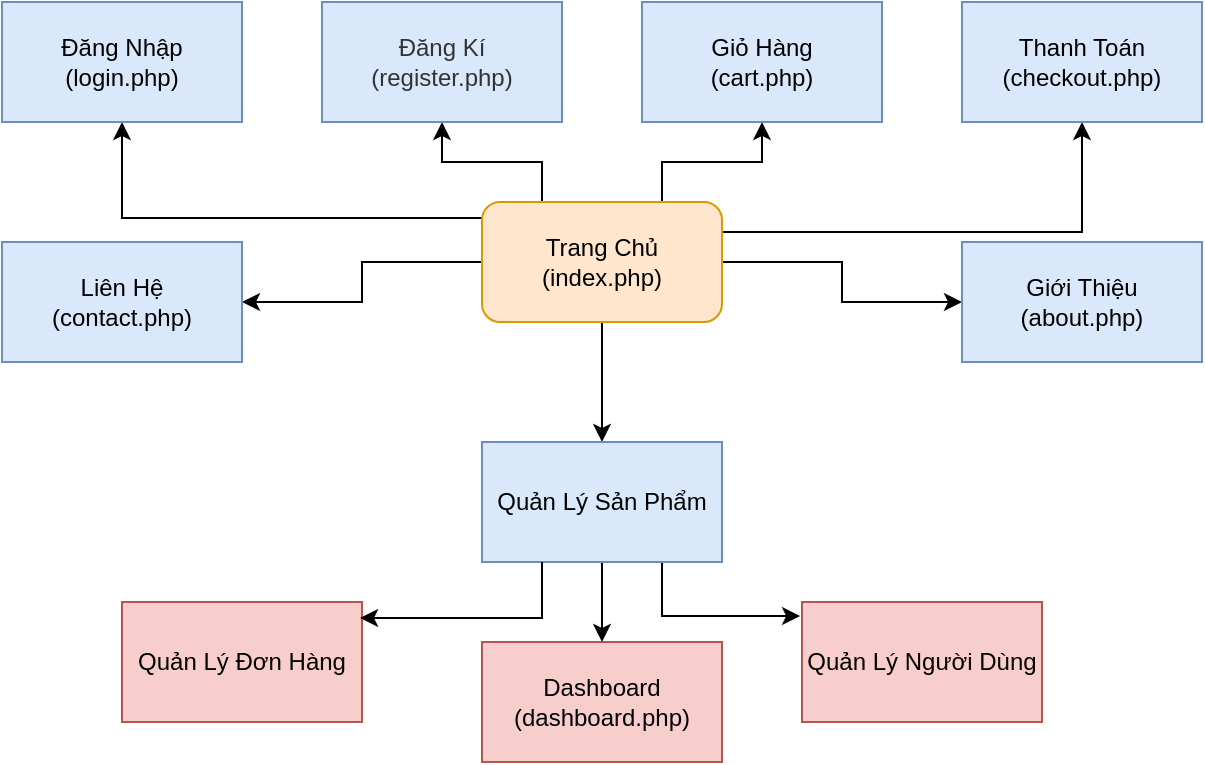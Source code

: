 <mxfile version="28.0.7">
  <diagram name="Trang-1" id="13fvjdlcboOZi4hpFnMQ">
    <mxGraphModel dx="1426" dy="785" grid="1" gridSize="10" guides="1" tooltips="1" connect="1" arrows="1" fold="1" page="1" pageScale="1" pageWidth="827" pageHeight="1169" math="0" shadow="0">
      <root>
        <mxCell id="0" />
        <mxCell id="1" parent="0" />
        <mxCell id="KtxfmhvGYq7J2-BO2nsI-14" style="edgeStyle=orthogonalEdgeStyle;rounded=0;orthogonalLoop=1;jettySize=auto;html=1;exitX=0.5;exitY=1;exitDx=0;exitDy=0;entryX=0.5;entryY=0;entryDx=0;entryDy=0;" edge="1" parent="1" source="KtxfmhvGYq7J2-BO2nsI-1" target="KtxfmhvGYq7J2-BO2nsI-11">
          <mxGeometry relative="1" as="geometry" />
        </mxCell>
        <mxCell id="KtxfmhvGYq7J2-BO2nsI-15" style="edgeStyle=orthogonalEdgeStyle;rounded=0;orthogonalLoop=1;jettySize=auto;html=1;exitX=0;exitY=0.5;exitDx=0;exitDy=0;" edge="1" parent="1" source="KtxfmhvGYq7J2-BO2nsI-1" target="KtxfmhvGYq7J2-BO2nsI-6">
          <mxGeometry relative="1" as="geometry" />
        </mxCell>
        <mxCell id="KtxfmhvGYq7J2-BO2nsI-16" style="edgeStyle=orthogonalEdgeStyle;rounded=0;orthogonalLoop=1;jettySize=auto;html=1;exitX=0.008;exitY=0.133;exitDx=0;exitDy=0;entryX=0.5;entryY=1;entryDx=0;entryDy=0;exitPerimeter=0;" edge="1" parent="1" source="KtxfmhvGYq7J2-BO2nsI-1" target="KtxfmhvGYq7J2-BO2nsI-2">
          <mxGeometry relative="1" as="geometry" />
        </mxCell>
        <mxCell id="KtxfmhvGYq7J2-BO2nsI-17" style="edgeStyle=orthogonalEdgeStyle;rounded=0;orthogonalLoop=1;jettySize=auto;html=1;exitX=0.25;exitY=0;exitDx=0;exitDy=0;entryX=0.5;entryY=1;entryDx=0;entryDy=0;" edge="1" parent="1" source="KtxfmhvGYq7J2-BO2nsI-1" target="KtxfmhvGYq7J2-BO2nsI-3">
          <mxGeometry relative="1" as="geometry" />
        </mxCell>
        <mxCell id="KtxfmhvGYq7J2-BO2nsI-18" style="edgeStyle=orthogonalEdgeStyle;rounded=0;orthogonalLoop=1;jettySize=auto;html=1;exitX=0.75;exitY=0;exitDx=0;exitDy=0;entryX=0.5;entryY=1;entryDx=0;entryDy=0;" edge="1" parent="1" source="KtxfmhvGYq7J2-BO2nsI-1" target="KtxfmhvGYq7J2-BO2nsI-4">
          <mxGeometry relative="1" as="geometry" />
        </mxCell>
        <mxCell id="KtxfmhvGYq7J2-BO2nsI-19" style="edgeStyle=orthogonalEdgeStyle;rounded=0;orthogonalLoop=1;jettySize=auto;html=1;exitX=1;exitY=0.5;exitDx=0;exitDy=0;entryX=0;entryY=0.5;entryDx=0;entryDy=0;" edge="1" parent="1" source="KtxfmhvGYq7J2-BO2nsI-1" target="KtxfmhvGYq7J2-BO2nsI-7">
          <mxGeometry relative="1" as="geometry" />
        </mxCell>
        <mxCell id="KtxfmhvGYq7J2-BO2nsI-20" style="edgeStyle=orthogonalEdgeStyle;rounded=0;orthogonalLoop=1;jettySize=auto;html=1;exitX=1;exitY=0.25;exitDx=0;exitDy=0;entryX=0.5;entryY=1;entryDx=0;entryDy=0;" edge="1" parent="1" source="KtxfmhvGYq7J2-BO2nsI-1" target="KtxfmhvGYq7J2-BO2nsI-5">
          <mxGeometry relative="1" as="geometry" />
        </mxCell>
        <mxCell id="KtxfmhvGYq7J2-BO2nsI-1" value="Trang Chủ&lt;div&gt;(index.php)&lt;/div&gt;" style="rounded=1;whiteSpace=wrap;html=1;fillColor=#ffe6cc;strokeColor=#d79b00;" vertex="1" parent="1">
          <mxGeometry x="320" y="280" width="120" height="60" as="geometry" />
        </mxCell>
        <mxCell id="KtxfmhvGYq7J2-BO2nsI-2" value="Đăng Nhập&lt;div&gt;(login.php)&lt;/div&gt;" style="rounded=0;whiteSpace=wrap;html=1;fillColor=#dae8fc;strokeColor=#6c8ebf;" vertex="1" parent="1">
          <mxGeometry x="80" y="180" width="120" height="60" as="geometry" />
        </mxCell>
        <mxCell id="KtxfmhvGYq7J2-BO2nsI-3" value="Đăng Kí&lt;div&gt;(register.php)&lt;/div&gt;" style="rounded=0;whiteSpace=wrap;html=1;fillColor=#dae8fc;fontColor=#333333;strokeColor=#6c8ebf;" vertex="1" parent="1">
          <mxGeometry x="240" y="180" width="120" height="60" as="geometry" />
        </mxCell>
        <mxCell id="KtxfmhvGYq7J2-BO2nsI-4" value="Giỏ Hàng&lt;div&gt;(cart.php)&lt;/div&gt;" style="rounded=0;whiteSpace=wrap;html=1;fillColor=#dae8fc;strokeColor=#6c8ebf;" vertex="1" parent="1">
          <mxGeometry x="400" y="180" width="120" height="60" as="geometry" />
        </mxCell>
        <mxCell id="KtxfmhvGYq7J2-BO2nsI-5" value="Thanh Toán&lt;div&gt;(checkout.php)&lt;/div&gt;" style="rounded=0;whiteSpace=wrap;html=1;fillColor=#dae8fc;strokeColor=#6c8ebf;" vertex="1" parent="1">
          <mxGeometry x="560" y="180" width="120" height="60" as="geometry" />
        </mxCell>
        <mxCell id="KtxfmhvGYq7J2-BO2nsI-6" value="Liên Hệ&lt;div&gt;(contact.php)&lt;/div&gt;" style="rounded=0;whiteSpace=wrap;html=1;fillColor=#dae8fc;strokeColor=#6c8ebf;" vertex="1" parent="1">
          <mxGeometry x="80" y="300" width="120" height="60" as="geometry" />
        </mxCell>
        <mxCell id="KtxfmhvGYq7J2-BO2nsI-7" value="Giới Thiệu&lt;div&gt;(about.php)&lt;/div&gt;" style="rounded=0;whiteSpace=wrap;html=1;fillColor=#dae8fc;strokeColor=#6c8ebf;" vertex="1" parent="1">
          <mxGeometry x="560" y="300" width="120" height="60" as="geometry" />
        </mxCell>
        <mxCell id="KtxfmhvGYq7J2-BO2nsI-9" value="Dashboard&lt;div&gt;(dashboard.php)&lt;/div&gt;" style="rounded=0;whiteSpace=wrap;html=1;fillColor=#f8cecc;strokeColor=#b85450;" vertex="1" parent="1">
          <mxGeometry x="320" y="500" width="120" height="60" as="geometry" />
        </mxCell>
        <mxCell id="KtxfmhvGYq7J2-BO2nsI-10" value="Quản Lý Đơn Hàng" style="rounded=0;whiteSpace=wrap;html=1;fillColor=#f8cecc;strokeColor=#b85450;" vertex="1" parent="1">
          <mxGeometry x="140" y="480" width="120" height="60" as="geometry" />
        </mxCell>
        <mxCell id="KtxfmhvGYq7J2-BO2nsI-23" style="edgeStyle=orthogonalEdgeStyle;rounded=0;orthogonalLoop=1;jettySize=auto;html=1;exitX=0.75;exitY=1;exitDx=0;exitDy=0;entryX=-0.008;entryY=0.117;entryDx=0;entryDy=0;entryPerimeter=0;" edge="1" parent="1" source="KtxfmhvGYq7J2-BO2nsI-11" target="KtxfmhvGYq7J2-BO2nsI-12">
          <mxGeometry relative="1" as="geometry" />
        </mxCell>
        <mxCell id="KtxfmhvGYq7J2-BO2nsI-24" style="edgeStyle=orthogonalEdgeStyle;rounded=0;orthogonalLoop=1;jettySize=auto;html=1;exitX=0.5;exitY=1;exitDx=0;exitDy=0;entryX=0.5;entryY=0;entryDx=0;entryDy=0;" edge="1" parent="1" source="KtxfmhvGYq7J2-BO2nsI-11" target="KtxfmhvGYq7J2-BO2nsI-9">
          <mxGeometry relative="1" as="geometry" />
        </mxCell>
        <mxCell id="KtxfmhvGYq7J2-BO2nsI-11" value="Quản Lý Sản Phẩm" style="rounded=0;whiteSpace=wrap;html=1;fillColor=#dae8fc;strokeColor=#6c8ebf;" vertex="1" parent="1">
          <mxGeometry x="320" y="400" width="120" height="60" as="geometry" />
        </mxCell>
        <mxCell id="KtxfmhvGYq7J2-BO2nsI-12" value="Quản Lý Người Dùng" style="rounded=0;whiteSpace=wrap;html=1;fillColor=#f8cecc;strokeColor=#b85450;" vertex="1" parent="1">
          <mxGeometry x="480" y="480" width="120" height="60" as="geometry" />
        </mxCell>
        <mxCell id="KtxfmhvGYq7J2-BO2nsI-21" style="edgeStyle=orthogonalEdgeStyle;rounded=0;orthogonalLoop=1;jettySize=auto;html=1;exitX=0.25;exitY=1;exitDx=0;exitDy=0;entryX=0.992;entryY=0.133;entryDx=0;entryDy=0;entryPerimeter=0;strokeColor=default;" edge="1" parent="1" source="KtxfmhvGYq7J2-BO2nsI-11" target="KtxfmhvGYq7J2-BO2nsI-10">
          <mxGeometry relative="1" as="geometry" />
        </mxCell>
      </root>
    </mxGraphModel>
  </diagram>
</mxfile>
